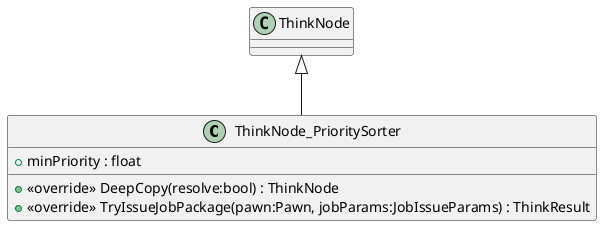 @startuml
class ThinkNode_PrioritySorter {
    + minPriority : float
    + <<override>> DeepCopy(resolve:bool) : ThinkNode
    + <<override>> TryIssueJobPackage(pawn:Pawn, jobParams:JobIssueParams) : ThinkResult
}
ThinkNode <|-- ThinkNode_PrioritySorter
@enduml
